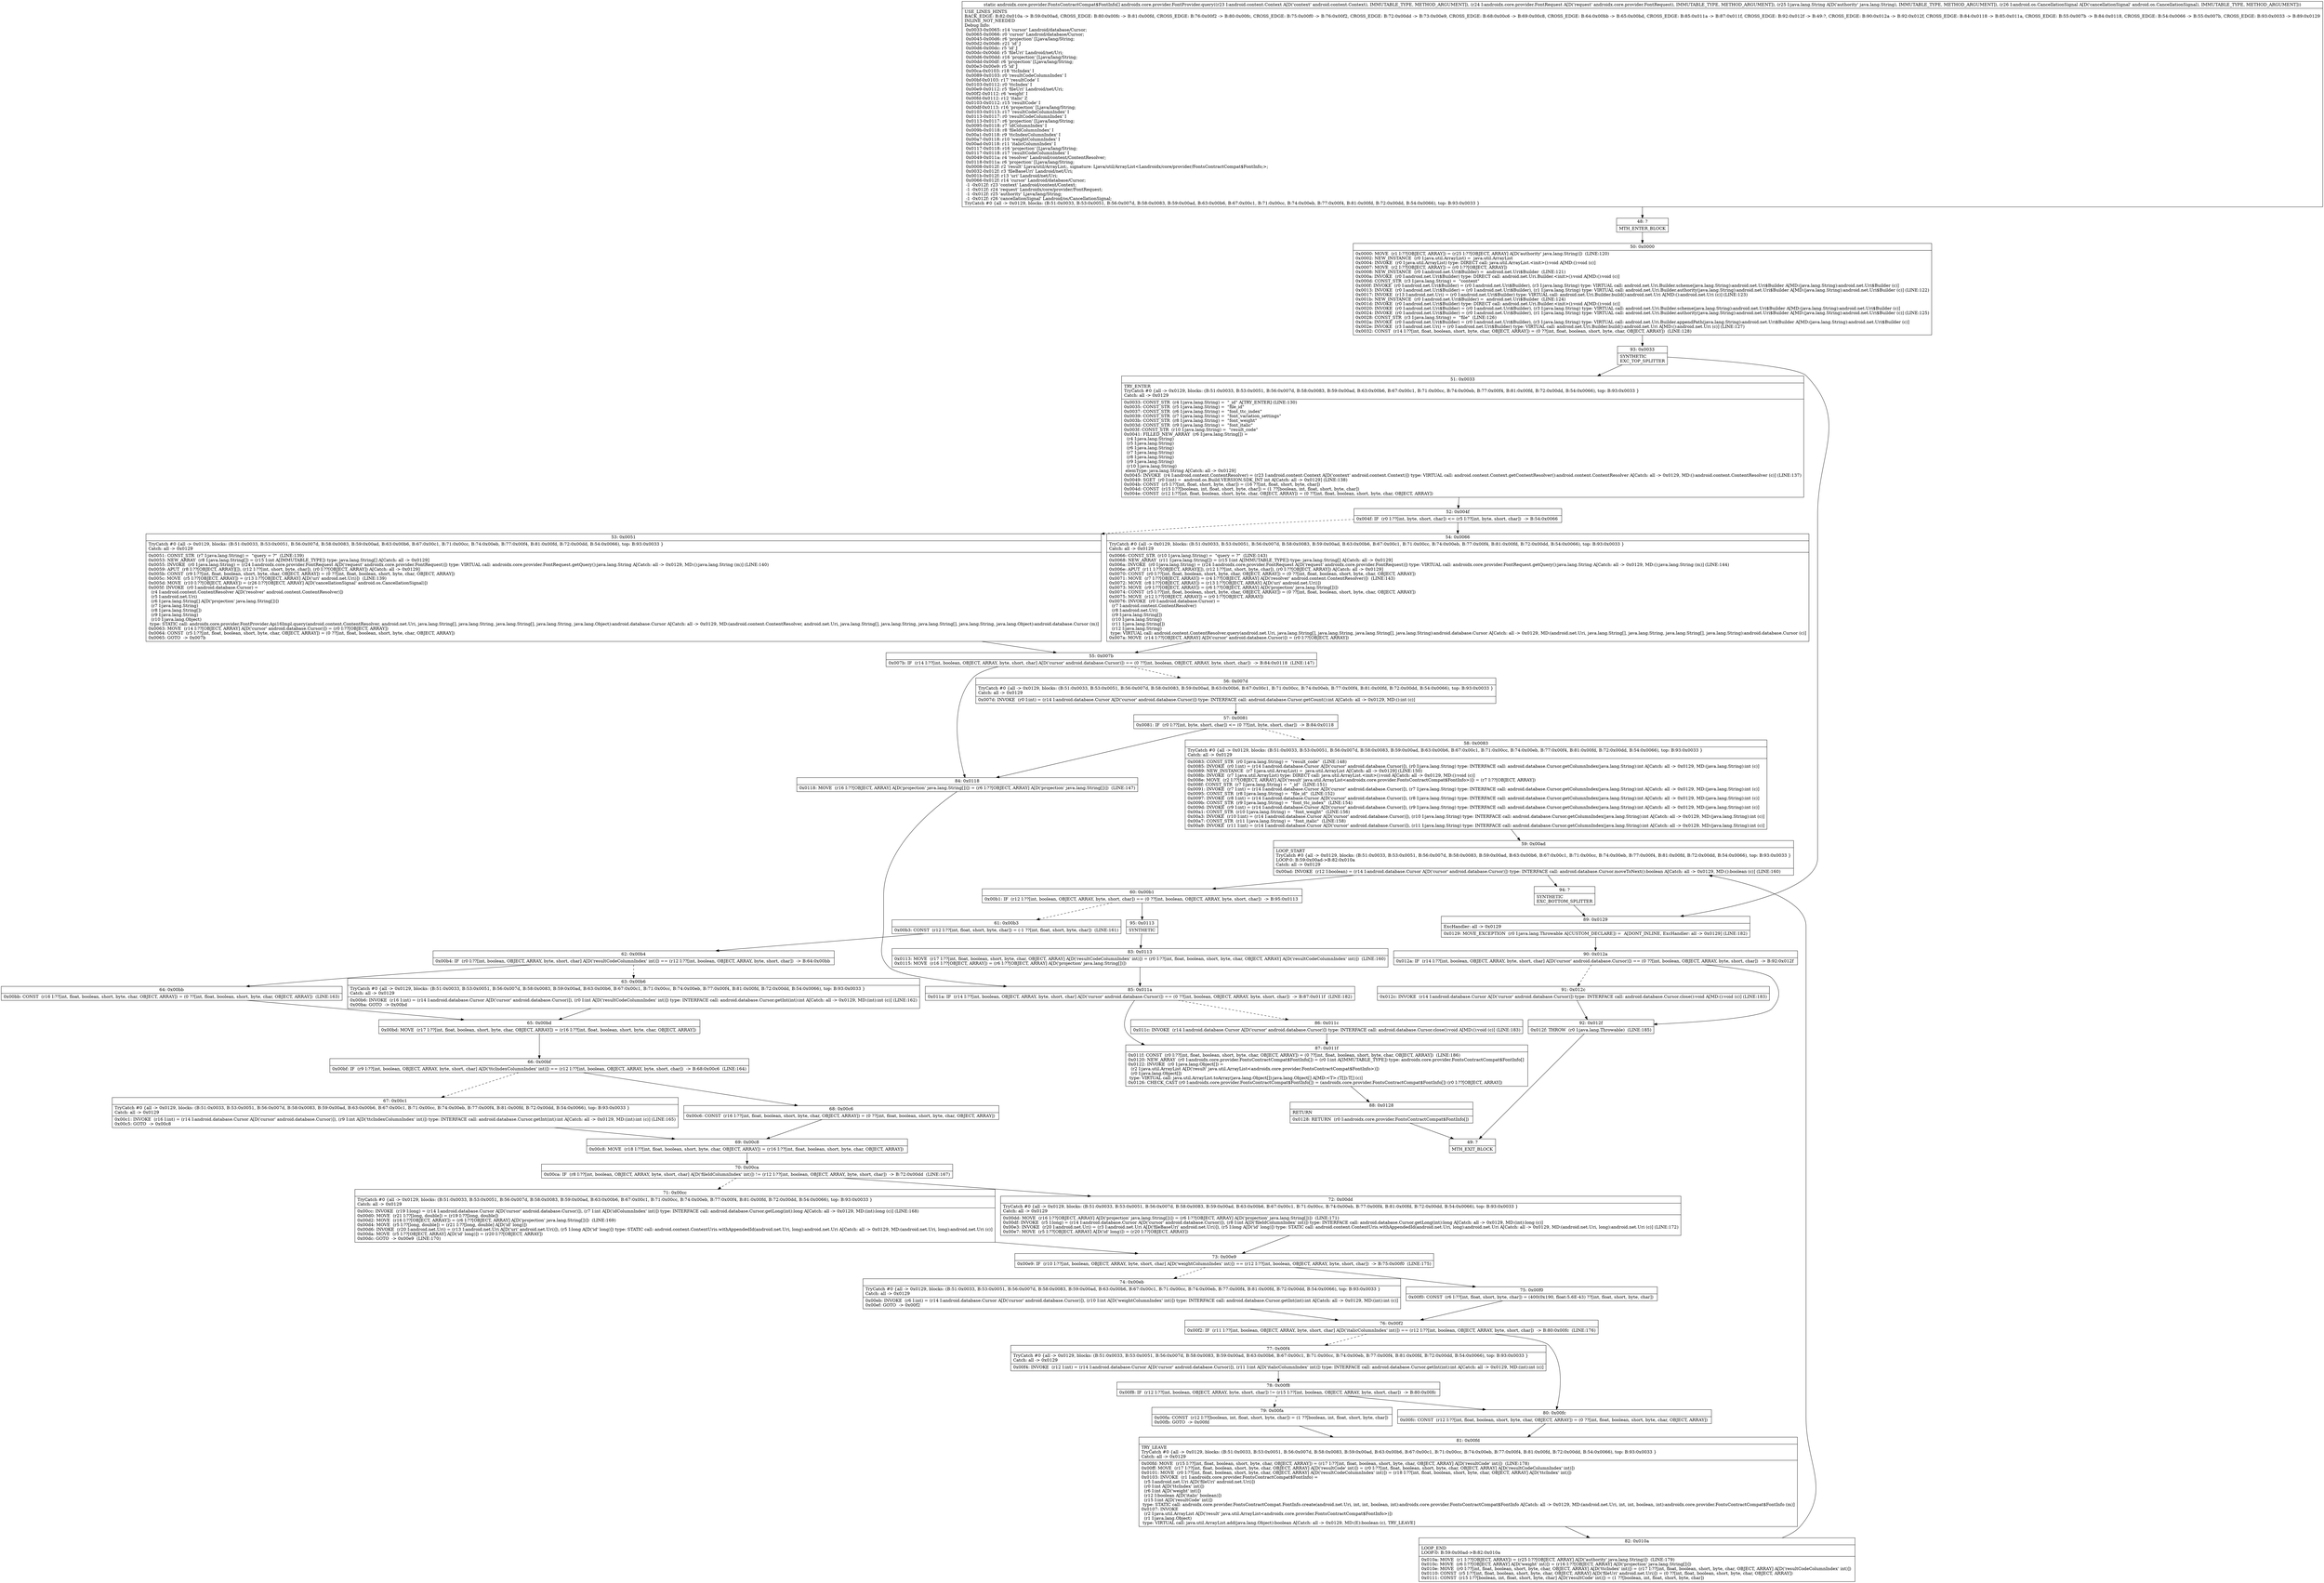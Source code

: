 digraph "CFG forandroidx.core.provider.FontProvider.query(Landroid\/content\/Context;Landroidx\/core\/provider\/FontRequest;Ljava\/lang\/String;Landroid\/os\/CancellationSignal;)[Landroidx\/core\/provider\/FontsContractCompat$FontInfo;" {
Node_48 [shape=record,label="{48\:\ ?|MTH_ENTER_BLOCK\l}"];
Node_50 [shape=record,label="{50\:\ 0x0000|0x0000: MOVE  (r1 I:??[OBJECT, ARRAY]) = (r25 I:??[OBJECT, ARRAY] A[D('authority' java.lang.String)])  (LINE:120)\l0x0002: NEW_INSTANCE  (r0 I:java.util.ArrayList) =  java.util.ArrayList \l0x0004: INVOKE  (r0 I:java.util.ArrayList) type: DIRECT call: java.util.ArrayList.\<init\>():void A[MD:():void (c)]\l0x0007: MOVE  (r2 I:??[OBJECT, ARRAY]) = (r0 I:??[OBJECT, ARRAY]) \l0x0008: NEW_INSTANCE  (r0 I:android.net.Uri$Builder) =  android.net.Uri$Builder  (LINE:121)\l0x000a: INVOKE  (r0 I:android.net.Uri$Builder) type: DIRECT call: android.net.Uri.Builder.\<init\>():void A[MD:():void (c)]\l0x000d: CONST_STR  (r3 I:java.lang.String) =  \"content\" \l0x000f: INVOKE  (r0 I:android.net.Uri$Builder) = (r0 I:android.net.Uri$Builder), (r3 I:java.lang.String) type: VIRTUAL call: android.net.Uri.Builder.scheme(java.lang.String):android.net.Uri$Builder A[MD:(java.lang.String):android.net.Uri$Builder (c)]\l0x0013: INVOKE  (r0 I:android.net.Uri$Builder) = (r0 I:android.net.Uri$Builder), (r1 I:java.lang.String) type: VIRTUAL call: android.net.Uri.Builder.authority(java.lang.String):android.net.Uri$Builder A[MD:(java.lang.String):android.net.Uri$Builder (c)] (LINE:122)\l0x0017: INVOKE  (r13 I:android.net.Uri) = (r0 I:android.net.Uri$Builder) type: VIRTUAL call: android.net.Uri.Builder.build():android.net.Uri A[MD:():android.net.Uri (c)] (LINE:123)\l0x001b: NEW_INSTANCE  (r0 I:android.net.Uri$Builder) =  android.net.Uri$Builder  (LINE:124)\l0x001d: INVOKE  (r0 I:android.net.Uri$Builder) type: DIRECT call: android.net.Uri.Builder.\<init\>():void A[MD:():void (c)]\l0x0020: INVOKE  (r0 I:android.net.Uri$Builder) = (r0 I:android.net.Uri$Builder), (r3 I:java.lang.String) type: VIRTUAL call: android.net.Uri.Builder.scheme(java.lang.String):android.net.Uri$Builder A[MD:(java.lang.String):android.net.Uri$Builder (c)]\l0x0024: INVOKE  (r0 I:android.net.Uri$Builder) = (r0 I:android.net.Uri$Builder), (r1 I:java.lang.String) type: VIRTUAL call: android.net.Uri.Builder.authority(java.lang.String):android.net.Uri$Builder A[MD:(java.lang.String):android.net.Uri$Builder (c)] (LINE:125)\l0x0028: CONST_STR  (r3 I:java.lang.String) =  \"file\"  (LINE:126)\l0x002a: INVOKE  (r0 I:android.net.Uri$Builder) = (r0 I:android.net.Uri$Builder), (r3 I:java.lang.String) type: VIRTUAL call: android.net.Uri.Builder.appendPath(java.lang.String):android.net.Uri$Builder A[MD:(java.lang.String):android.net.Uri$Builder (c)]\l0x002e: INVOKE  (r3 I:android.net.Uri) = (r0 I:android.net.Uri$Builder) type: VIRTUAL call: android.net.Uri.Builder.build():android.net.Uri A[MD:():android.net.Uri (c)] (LINE:127)\l0x0032: CONST  (r14 I:??[int, float, boolean, short, byte, char, OBJECT, ARRAY]) = (0 ??[int, float, boolean, short, byte, char, OBJECT, ARRAY])  (LINE:128)\l}"];
Node_93 [shape=record,label="{93\:\ 0x0033|SYNTHETIC\lEXC_TOP_SPLITTER\l}"];
Node_51 [shape=record,label="{51\:\ 0x0033|TRY_ENTER\lTryCatch #0 \{all \-\> 0x0129, blocks: (B:51:0x0033, B:53:0x0051, B:56:0x007d, B:58:0x0083, B:59:0x00ad, B:63:0x00b6, B:67:0x00c1, B:71:0x00cc, B:74:0x00eb, B:77:0x00f4, B:81:0x00fd, B:72:0x00dd, B:54:0x0066), top: B:93:0x0033 \}\lCatch: all \-\> 0x0129\l|0x0033: CONST_STR  (r4 I:java.lang.String) =  \"_id\" A[TRY_ENTER] (LINE:130)\l0x0035: CONST_STR  (r5 I:java.lang.String) =  \"file_id\" \l0x0037: CONST_STR  (r6 I:java.lang.String) =  \"font_ttc_index\" \l0x0039: CONST_STR  (r7 I:java.lang.String) =  \"font_variation_settings\" \l0x003b: CONST_STR  (r8 I:java.lang.String) =  \"font_weight\" \l0x003d: CONST_STR  (r9 I:java.lang.String) =  \"font_italic\" \l0x003f: CONST_STR  (r10 I:java.lang.String) =  \"result_code\" \l0x0041: FILLED_NEW_ARRAY  (r6 I:java.lang.String[]) = \l  (r4 I:java.lang.String)\l  (r5 I:java.lang.String)\l  (r6 I:java.lang.String)\l  (r7 I:java.lang.String)\l  (r8 I:java.lang.String)\l  (r9 I:java.lang.String)\l  (r10 I:java.lang.String)\l elemType: java.lang.String A[Catch: all \-\> 0x0129]\l0x0045: INVOKE  (r4 I:android.content.ContentResolver) = (r23 I:android.content.Context A[D('context' android.content.Context)]) type: VIRTUAL call: android.content.Context.getContentResolver():android.content.ContentResolver A[Catch: all \-\> 0x0129, MD:():android.content.ContentResolver (c)] (LINE:137)\l0x0049: SGET  (r0 I:int) =  android.os.Build.VERSION.SDK_INT int A[Catch: all \-\> 0x0129] (LINE:138)\l0x004b: CONST  (r5 I:??[int, float, short, byte, char]) = (16 ??[int, float, short, byte, char]) \l0x004d: CONST  (r15 I:??[boolean, int, float, short, byte, char]) = (1 ??[boolean, int, float, short, byte, char]) \l0x004e: CONST  (r12 I:??[int, float, boolean, short, byte, char, OBJECT, ARRAY]) = (0 ??[int, float, boolean, short, byte, char, OBJECT, ARRAY]) \l}"];
Node_52 [shape=record,label="{52\:\ 0x004f|0x004f: IF  (r0 I:??[int, byte, short, char]) \<= (r5 I:??[int, byte, short, char])  \-\> B:54:0x0066 \l}"];
Node_53 [shape=record,label="{53\:\ 0x0051|TryCatch #0 \{all \-\> 0x0129, blocks: (B:51:0x0033, B:53:0x0051, B:56:0x007d, B:58:0x0083, B:59:0x00ad, B:63:0x00b6, B:67:0x00c1, B:71:0x00cc, B:74:0x00eb, B:77:0x00f4, B:81:0x00fd, B:72:0x00dd, B:54:0x0066), top: B:93:0x0033 \}\lCatch: all \-\> 0x0129\l|0x0051: CONST_STR  (r7 I:java.lang.String) =  \"query = ?\"  (LINE:139)\l0x0053: NEW_ARRAY  (r8 I:java.lang.String[]) = (r15 I:int A[IMMUTABLE_TYPE]) type: java.lang.String[] A[Catch: all \-\> 0x0129]\l0x0055: INVOKE  (r0 I:java.lang.String) = (r24 I:androidx.core.provider.FontRequest A[D('request' androidx.core.provider.FontRequest)]) type: VIRTUAL call: androidx.core.provider.FontRequest.getQuery():java.lang.String A[Catch: all \-\> 0x0129, MD:():java.lang.String (m)] (LINE:140)\l0x0059: APUT  (r8 I:??[OBJECT, ARRAY][]), (r12 I:??[int, short, byte, char]), (r0 I:??[OBJECT, ARRAY]) A[Catch: all \-\> 0x0129]\l0x005b: CONST  (r9 I:??[int, float, boolean, short, byte, char, OBJECT, ARRAY]) = (0 ??[int, float, boolean, short, byte, char, OBJECT, ARRAY]) \l0x005c: MOVE  (r5 I:??[OBJECT, ARRAY]) = (r13 I:??[OBJECT, ARRAY] A[D('uri' android.net.Uri)])  (LINE:139)\l0x005d: MOVE  (r10 I:??[OBJECT, ARRAY]) = (r26 I:??[OBJECT, ARRAY] A[D('cancellationSignal' android.os.CancellationSignal)]) \l0x005f: INVOKE  (r0 I:android.database.Cursor) = \l  (r4 I:android.content.ContentResolver A[D('resolver' android.content.ContentResolver)])\l  (r5 I:android.net.Uri)\l  (r6 I:java.lang.String[] A[D('projection' java.lang.String[])])\l  (r7 I:java.lang.String)\l  (r8 I:java.lang.String[])\l  (r9 I:java.lang.String)\l  (r10 I:java.lang.Object)\l type: STATIC call: androidx.core.provider.FontProvider.Api16Impl.query(android.content.ContentResolver, android.net.Uri, java.lang.String[], java.lang.String, java.lang.String[], java.lang.String, java.lang.Object):android.database.Cursor A[Catch: all \-\> 0x0129, MD:(android.content.ContentResolver, android.net.Uri, java.lang.String[], java.lang.String, java.lang.String[], java.lang.String, java.lang.Object):android.database.Cursor (m)]\l0x0063: MOVE  (r14 I:??[OBJECT, ARRAY] A[D('cursor' android.database.Cursor)]) = (r0 I:??[OBJECT, ARRAY]) \l0x0064: CONST  (r5 I:??[int, float, boolean, short, byte, char, OBJECT, ARRAY]) = (0 ??[int, float, boolean, short, byte, char, OBJECT, ARRAY]) \l0x0065: GOTO  \-\> 0x007b \l}"];
Node_55 [shape=record,label="{55\:\ 0x007b|0x007b: IF  (r14 I:??[int, boolean, OBJECT, ARRAY, byte, short, char] A[D('cursor' android.database.Cursor)]) == (0 ??[int, boolean, OBJECT, ARRAY, byte, short, char])  \-\> B:84:0x0118  (LINE:147)\l}"];
Node_56 [shape=record,label="{56\:\ 0x007d|TryCatch #0 \{all \-\> 0x0129, blocks: (B:51:0x0033, B:53:0x0051, B:56:0x007d, B:58:0x0083, B:59:0x00ad, B:63:0x00b6, B:67:0x00c1, B:71:0x00cc, B:74:0x00eb, B:77:0x00f4, B:81:0x00fd, B:72:0x00dd, B:54:0x0066), top: B:93:0x0033 \}\lCatch: all \-\> 0x0129\l|0x007d: INVOKE  (r0 I:int) = (r14 I:android.database.Cursor A[D('cursor' android.database.Cursor)]) type: INTERFACE call: android.database.Cursor.getCount():int A[Catch: all \-\> 0x0129, MD:():int (c)]\l}"];
Node_57 [shape=record,label="{57\:\ 0x0081|0x0081: IF  (r0 I:??[int, byte, short, char]) \<= (0 ??[int, byte, short, char])  \-\> B:84:0x0118 \l}"];
Node_58 [shape=record,label="{58\:\ 0x0083|TryCatch #0 \{all \-\> 0x0129, blocks: (B:51:0x0033, B:53:0x0051, B:56:0x007d, B:58:0x0083, B:59:0x00ad, B:63:0x00b6, B:67:0x00c1, B:71:0x00cc, B:74:0x00eb, B:77:0x00f4, B:81:0x00fd, B:72:0x00dd, B:54:0x0066), top: B:93:0x0033 \}\lCatch: all \-\> 0x0129\l|0x0083: CONST_STR  (r0 I:java.lang.String) =  \"result_code\"  (LINE:148)\l0x0085: INVOKE  (r0 I:int) = (r14 I:android.database.Cursor A[D('cursor' android.database.Cursor)]), (r0 I:java.lang.String) type: INTERFACE call: android.database.Cursor.getColumnIndex(java.lang.String):int A[Catch: all \-\> 0x0129, MD:(java.lang.String):int (c)]\l0x0089: NEW_INSTANCE  (r7 I:java.util.ArrayList) =  java.util.ArrayList A[Catch: all \-\> 0x0129] (LINE:150)\l0x008b: INVOKE  (r7 I:java.util.ArrayList) type: DIRECT call: java.util.ArrayList.\<init\>():void A[Catch: all \-\> 0x0129, MD:():void (c)]\l0x008e: MOVE  (r2 I:??[OBJECT, ARRAY] A[D('result' java.util.ArrayList\<androidx.core.provider.FontsContractCompat$FontInfo\>)]) = (r7 I:??[OBJECT, ARRAY]) \l0x008f: CONST_STR  (r7 I:java.lang.String) =  \"_id\"  (LINE:151)\l0x0091: INVOKE  (r7 I:int) = (r14 I:android.database.Cursor A[D('cursor' android.database.Cursor)]), (r7 I:java.lang.String) type: INTERFACE call: android.database.Cursor.getColumnIndex(java.lang.String):int A[Catch: all \-\> 0x0129, MD:(java.lang.String):int (c)]\l0x0095: CONST_STR  (r8 I:java.lang.String) =  \"file_id\"  (LINE:152)\l0x0097: INVOKE  (r8 I:int) = (r14 I:android.database.Cursor A[D('cursor' android.database.Cursor)]), (r8 I:java.lang.String) type: INTERFACE call: android.database.Cursor.getColumnIndex(java.lang.String):int A[Catch: all \-\> 0x0129, MD:(java.lang.String):int (c)]\l0x009b: CONST_STR  (r9 I:java.lang.String) =  \"font_ttc_index\"  (LINE:154)\l0x009d: INVOKE  (r9 I:int) = (r14 I:android.database.Cursor A[D('cursor' android.database.Cursor)]), (r9 I:java.lang.String) type: INTERFACE call: android.database.Cursor.getColumnIndex(java.lang.String):int A[Catch: all \-\> 0x0129, MD:(java.lang.String):int (c)]\l0x00a1: CONST_STR  (r10 I:java.lang.String) =  \"font_weight\"  (LINE:156)\l0x00a3: INVOKE  (r10 I:int) = (r14 I:android.database.Cursor A[D('cursor' android.database.Cursor)]), (r10 I:java.lang.String) type: INTERFACE call: android.database.Cursor.getColumnIndex(java.lang.String):int A[Catch: all \-\> 0x0129, MD:(java.lang.String):int (c)]\l0x00a7: CONST_STR  (r11 I:java.lang.String) =  \"font_italic\"  (LINE:158)\l0x00a9: INVOKE  (r11 I:int) = (r14 I:android.database.Cursor A[D('cursor' android.database.Cursor)]), (r11 I:java.lang.String) type: INTERFACE call: android.database.Cursor.getColumnIndex(java.lang.String):int A[Catch: all \-\> 0x0129, MD:(java.lang.String):int (c)]\l}"];
Node_59 [shape=record,label="{59\:\ 0x00ad|LOOP_START\lTryCatch #0 \{all \-\> 0x0129, blocks: (B:51:0x0033, B:53:0x0051, B:56:0x007d, B:58:0x0083, B:59:0x00ad, B:63:0x00b6, B:67:0x00c1, B:71:0x00cc, B:74:0x00eb, B:77:0x00f4, B:81:0x00fd, B:72:0x00dd, B:54:0x0066), top: B:93:0x0033 \}\lLOOP:0: B:59:0x00ad\-\>B:82:0x010a\lCatch: all \-\> 0x0129\l|0x00ad: INVOKE  (r12 I:boolean) = (r14 I:android.database.Cursor A[D('cursor' android.database.Cursor)]) type: INTERFACE call: android.database.Cursor.moveToNext():boolean A[Catch: all \-\> 0x0129, MD:():boolean (c)] (LINE:160)\l}"];
Node_60 [shape=record,label="{60\:\ 0x00b1|0x00b1: IF  (r12 I:??[int, boolean, OBJECT, ARRAY, byte, short, char]) == (0 ??[int, boolean, OBJECT, ARRAY, byte, short, char])  \-\> B:95:0x0113 \l}"];
Node_61 [shape=record,label="{61\:\ 0x00b3|0x00b3: CONST  (r12 I:??[int, float, short, byte, char]) = (\-1 ??[int, float, short, byte, char])  (LINE:161)\l}"];
Node_62 [shape=record,label="{62\:\ 0x00b4|0x00b4: IF  (r0 I:??[int, boolean, OBJECT, ARRAY, byte, short, char] A[D('resultCodeColumnIndex' int)]) == (r12 I:??[int, boolean, OBJECT, ARRAY, byte, short, char])  \-\> B:64:0x00bb \l}"];
Node_63 [shape=record,label="{63\:\ 0x00b6|TryCatch #0 \{all \-\> 0x0129, blocks: (B:51:0x0033, B:53:0x0051, B:56:0x007d, B:58:0x0083, B:59:0x00ad, B:63:0x00b6, B:67:0x00c1, B:71:0x00cc, B:74:0x00eb, B:77:0x00f4, B:81:0x00fd, B:72:0x00dd, B:54:0x0066), top: B:93:0x0033 \}\lCatch: all \-\> 0x0129\l|0x00b6: INVOKE  (r16 I:int) = (r14 I:android.database.Cursor A[D('cursor' android.database.Cursor)]), (r0 I:int A[D('resultCodeColumnIndex' int)]) type: INTERFACE call: android.database.Cursor.getInt(int):int A[Catch: all \-\> 0x0129, MD:(int):int (c)] (LINE:162)\l0x00ba: GOTO  \-\> 0x00bd \l}"];
Node_65 [shape=record,label="{65\:\ 0x00bd|0x00bd: MOVE  (r17 I:??[int, float, boolean, short, byte, char, OBJECT, ARRAY]) = (r16 I:??[int, float, boolean, short, byte, char, OBJECT, ARRAY]) \l}"];
Node_66 [shape=record,label="{66\:\ 0x00bf|0x00bf: IF  (r9 I:??[int, boolean, OBJECT, ARRAY, byte, short, char] A[D('ttcIndexColumnIndex' int)]) == (r12 I:??[int, boolean, OBJECT, ARRAY, byte, short, char])  \-\> B:68:0x00c6  (LINE:164)\l}"];
Node_67 [shape=record,label="{67\:\ 0x00c1|TryCatch #0 \{all \-\> 0x0129, blocks: (B:51:0x0033, B:53:0x0051, B:56:0x007d, B:58:0x0083, B:59:0x00ad, B:63:0x00b6, B:67:0x00c1, B:71:0x00cc, B:74:0x00eb, B:77:0x00f4, B:81:0x00fd, B:72:0x00dd, B:54:0x0066), top: B:93:0x0033 \}\lCatch: all \-\> 0x0129\l|0x00c1: INVOKE  (r16 I:int) = (r14 I:android.database.Cursor A[D('cursor' android.database.Cursor)]), (r9 I:int A[D('ttcIndexColumnIndex' int)]) type: INTERFACE call: android.database.Cursor.getInt(int):int A[Catch: all \-\> 0x0129, MD:(int):int (c)] (LINE:165)\l0x00c5: GOTO  \-\> 0x00c8 \l}"];
Node_69 [shape=record,label="{69\:\ 0x00c8|0x00c8: MOVE  (r18 I:??[int, float, boolean, short, byte, char, OBJECT, ARRAY]) = (r16 I:??[int, float, boolean, short, byte, char, OBJECT, ARRAY]) \l}"];
Node_70 [shape=record,label="{70\:\ 0x00ca|0x00ca: IF  (r8 I:??[int, boolean, OBJECT, ARRAY, byte, short, char] A[D('fileIdColumnIndex' int)]) != (r12 I:??[int, boolean, OBJECT, ARRAY, byte, short, char])  \-\> B:72:0x00dd  (LINE:167)\l}"];
Node_71 [shape=record,label="{71\:\ 0x00cc|TryCatch #0 \{all \-\> 0x0129, blocks: (B:51:0x0033, B:53:0x0051, B:56:0x007d, B:58:0x0083, B:59:0x00ad, B:63:0x00b6, B:67:0x00c1, B:71:0x00cc, B:74:0x00eb, B:77:0x00f4, B:81:0x00fd, B:72:0x00dd, B:54:0x0066), top: B:93:0x0033 \}\lCatch: all \-\> 0x0129\l|0x00cc: INVOKE  (r19 I:long) = (r14 I:android.database.Cursor A[D('cursor' android.database.Cursor)]), (r7 I:int A[D('idColumnIndex' int)]) type: INTERFACE call: android.database.Cursor.getLong(int):long A[Catch: all \-\> 0x0129, MD:(int):long (c)] (LINE:168)\l0x00d0: MOVE  (r21 I:??[long, double]) = (r19 I:??[long, double]) \l0x00d2: MOVE  (r16 I:??[OBJECT, ARRAY]) = (r6 I:??[OBJECT, ARRAY] A[D('projection' java.lang.String[])])  (LINE:169)\l0x00d4: MOVE  (r5 I:??[long, double]) = (r21 I:??[long, double] A[D('id' long)]) \l0x00d6: INVOKE  (r20 I:android.net.Uri) = (r13 I:android.net.Uri A[D('uri' android.net.Uri)]), (r5 I:long A[D('id' long)]) type: STATIC call: android.content.ContentUris.withAppendedId(android.net.Uri, long):android.net.Uri A[Catch: all \-\> 0x0129, MD:(android.net.Uri, long):android.net.Uri (c)]\l0x00da: MOVE  (r5 I:??[OBJECT, ARRAY] A[D('id' long)]) = (r20 I:??[OBJECT, ARRAY]) \l0x00dc: GOTO  \-\> 0x00e9  (LINE:170)\l}"];
Node_73 [shape=record,label="{73\:\ 0x00e9|0x00e9: IF  (r10 I:??[int, boolean, OBJECT, ARRAY, byte, short, char] A[D('weightColumnIndex' int)]) == (r12 I:??[int, boolean, OBJECT, ARRAY, byte, short, char])  \-\> B:75:0x00f0  (LINE:175)\l}"];
Node_74 [shape=record,label="{74\:\ 0x00eb|TryCatch #0 \{all \-\> 0x0129, blocks: (B:51:0x0033, B:53:0x0051, B:56:0x007d, B:58:0x0083, B:59:0x00ad, B:63:0x00b6, B:67:0x00c1, B:71:0x00cc, B:74:0x00eb, B:77:0x00f4, B:81:0x00fd, B:72:0x00dd, B:54:0x0066), top: B:93:0x0033 \}\lCatch: all \-\> 0x0129\l|0x00eb: INVOKE  (r6 I:int) = (r14 I:android.database.Cursor A[D('cursor' android.database.Cursor)]), (r10 I:int A[D('weightColumnIndex' int)]) type: INTERFACE call: android.database.Cursor.getInt(int):int A[Catch: all \-\> 0x0129, MD:(int):int (c)]\l0x00ef: GOTO  \-\> 0x00f2 \l}"];
Node_76 [shape=record,label="{76\:\ 0x00f2|0x00f2: IF  (r11 I:??[int, boolean, OBJECT, ARRAY, byte, short, char] A[D('italicColumnIndex' int)]) == (r12 I:??[int, boolean, OBJECT, ARRAY, byte, short, char])  \-\> B:80:0x00fc  (LINE:176)\l}"];
Node_77 [shape=record,label="{77\:\ 0x00f4|TryCatch #0 \{all \-\> 0x0129, blocks: (B:51:0x0033, B:53:0x0051, B:56:0x007d, B:58:0x0083, B:59:0x00ad, B:63:0x00b6, B:67:0x00c1, B:71:0x00cc, B:74:0x00eb, B:77:0x00f4, B:81:0x00fd, B:72:0x00dd, B:54:0x0066), top: B:93:0x0033 \}\lCatch: all \-\> 0x0129\l|0x00f4: INVOKE  (r12 I:int) = (r14 I:android.database.Cursor A[D('cursor' android.database.Cursor)]), (r11 I:int A[D('italicColumnIndex' int)]) type: INTERFACE call: android.database.Cursor.getInt(int):int A[Catch: all \-\> 0x0129, MD:(int):int (c)]\l}"];
Node_78 [shape=record,label="{78\:\ 0x00f8|0x00f8: IF  (r12 I:??[int, boolean, OBJECT, ARRAY, byte, short, char]) != (r15 I:??[int, boolean, OBJECT, ARRAY, byte, short, char])  \-\> B:80:0x00fc \l}"];
Node_79 [shape=record,label="{79\:\ 0x00fa|0x00fa: CONST  (r12 I:??[boolean, int, float, short, byte, char]) = (1 ??[boolean, int, float, short, byte, char]) \l0x00fb: GOTO  \-\> 0x00fd \l}"];
Node_81 [shape=record,label="{81\:\ 0x00fd|TRY_LEAVE\lTryCatch #0 \{all \-\> 0x0129, blocks: (B:51:0x0033, B:53:0x0051, B:56:0x007d, B:58:0x0083, B:59:0x00ad, B:63:0x00b6, B:67:0x00c1, B:71:0x00cc, B:74:0x00eb, B:77:0x00f4, B:81:0x00fd, B:72:0x00dd, B:54:0x0066), top: B:93:0x0033 \}\lCatch: all \-\> 0x0129\l|0x00fd: MOVE  (r15 I:??[int, float, boolean, short, byte, char, OBJECT, ARRAY]) = (r17 I:??[int, float, boolean, short, byte, char, OBJECT, ARRAY] A[D('resultCode' int)])  (LINE:178)\l0x00ff: MOVE  (r17 I:??[int, float, boolean, short, byte, char, OBJECT, ARRAY] A[D('resultCode' int)]) = (r0 I:??[int, float, boolean, short, byte, char, OBJECT, ARRAY] A[D('resultCodeColumnIndex' int)]) \l0x0101: MOVE  (r0 I:??[int, float, boolean, short, byte, char, OBJECT, ARRAY] A[D('resultCodeColumnIndex' int)]) = (r18 I:??[int, float, boolean, short, byte, char, OBJECT, ARRAY] A[D('ttcIndex' int)]) \l0x0103: INVOKE  (r1 I:androidx.core.provider.FontsContractCompat$FontInfo) = \l  (r5 I:android.net.Uri A[D('fileUri' android.net.Uri)])\l  (r0 I:int A[D('ttcIndex' int)])\l  (r6 I:int A[D('weight' int)])\l  (r12 I:boolean A[D('italic' boolean)])\l  (r15 I:int A[D('resultCode' int)])\l type: STATIC call: androidx.core.provider.FontsContractCompat.FontInfo.create(android.net.Uri, int, int, boolean, int):androidx.core.provider.FontsContractCompat$FontInfo A[Catch: all \-\> 0x0129, MD:(android.net.Uri, int, int, boolean, int):androidx.core.provider.FontsContractCompat$FontInfo (m)]\l0x0107: INVOKE  \l  (r2 I:java.util.ArrayList A[D('result' java.util.ArrayList\<androidx.core.provider.FontsContractCompat$FontInfo\>)])\l  (r1 I:java.lang.Object)\l type: VIRTUAL call: java.util.ArrayList.add(java.lang.Object):boolean A[Catch: all \-\> 0x0129, MD:(E):boolean (c), TRY_LEAVE]\l}"];
Node_82 [shape=record,label="{82\:\ 0x010a|LOOP_END\lLOOP:0: B:59:0x00ad\-\>B:82:0x010a\l|0x010a: MOVE  (r1 I:??[OBJECT, ARRAY]) = (r25 I:??[OBJECT, ARRAY] A[D('authority' java.lang.String)])  (LINE:179)\l0x010c: MOVE  (r6 I:??[OBJECT, ARRAY] A[D('weight' int)]) = (r16 I:??[OBJECT, ARRAY] A[D('projection' java.lang.String[])]) \l0x010e: MOVE  (r0 I:??[int, float, boolean, short, byte, char, OBJECT, ARRAY] A[D('ttcIndex' int)]) = (r17 I:??[int, float, boolean, short, byte, char, OBJECT, ARRAY] A[D('resultCodeColumnIndex' int)]) \l0x0110: CONST  (r5 I:??[int, float, boolean, short, byte, char, OBJECT, ARRAY] A[D('fileUri' android.net.Uri)]) = (0 ??[int, float, boolean, short, byte, char, OBJECT, ARRAY]) \l0x0111: CONST  (r15 I:??[boolean, int, float, short, byte, char] A[D('resultCode' int)]) = (1 ??[boolean, int, float, short, byte, char]) \l}"];
Node_80 [shape=record,label="{80\:\ 0x00fc|0x00fc: CONST  (r12 I:??[int, float, boolean, short, byte, char, OBJECT, ARRAY]) = (0 ??[int, float, boolean, short, byte, char, OBJECT, ARRAY]) \l}"];
Node_75 [shape=record,label="{75\:\ 0x00f0|0x00f0: CONST  (r6 I:??[int, float, short, byte, char]) = (400(0x190, float:5.6E\-43) ??[int, float, short, byte, char]) \l}"];
Node_72 [shape=record,label="{72\:\ 0x00dd|TryCatch #0 \{all \-\> 0x0129, blocks: (B:51:0x0033, B:53:0x0051, B:56:0x007d, B:58:0x0083, B:59:0x00ad, B:63:0x00b6, B:67:0x00c1, B:71:0x00cc, B:74:0x00eb, B:77:0x00f4, B:81:0x00fd, B:72:0x00dd, B:54:0x0066), top: B:93:0x0033 \}\lCatch: all \-\> 0x0129\l|0x00dd: MOVE  (r16 I:??[OBJECT, ARRAY] A[D('projection' java.lang.String[])]) = (r6 I:??[OBJECT, ARRAY] A[D('projection' java.lang.String[])])  (LINE:171)\l0x00df: INVOKE  (r5 I:long) = (r14 I:android.database.Cursor A[D('cursor' android.database.Cursor)]), (r8 I:int A[D('fileIdColumnIndex' int)]) type: INTERFACE call: android.database.Cursor.getLong(int):long A[Catch: all \-\> 0x0129, MD:(int):long (c)]\l0x00e3: INVOKE  (r20 I:android.net.Uri) = (r3 I:android.net.Uri A[D('fileBaseUri' android.net.Uri)]), (r5 I:long A[D('id' long)]) type: STATIC call: android.content.ContentUris.withAppendedId(android.net.Uri, long):android.net.Uri A[Catch: all \-\> 0x0129, MD:(android.net.Uri, long):android.net.Uri (c)] (LINE:172)\l0x00e7: MOVE  (r5 I:??[OBJECT, ARRAY] A[D('id' long)]) = (r20 I:??[OBJECT, ARRAY]) \l}"];
Node_68 [shape=record,label="{68\:\ 0x00c6|0x00c6: CONST  (r16 I:??[int, float, boolean, short, byte, char, OBJECT, ARRAY]) = (0 ??[int, float, boolean, short, byte, char, OBJECT, ARRAY]) \l}"];
Node_64 [shape=record,label="{64\:\ 0x00bb|0x00bb: CONST  (r16 I:??[int, float, boolean, short, byte, char, OBJECT, ARRAY]) = (0 ??[int, float, boolean, short, byte, char, OBJECT, ARRAY])  (LINE:163)\l}"];
Node_95 [shape=record,label="{95\:\ 0x0113|SYNTHETIC\l}"];
Node_83 [shape=record,label="{83\:\ 0x0113|0x0113: MOVE  (r17 I:??[int, float, boolean, short, byte, char, OBJECT, ARRAY] A[D('resultCodeColumnIndex' int)]) = (r0 I:??[int, float, boolean, short, byte, char, OBJECT, ARRAY] A[D('resultCodeColumnIndex' int)])  (LINE:160)\l0x0115: MOVE  (r16 I:??[OBJECT, ARRAY]) = (r6 I:??[OBJECT, ARRAY] A[D('projection' java.lang.String[])]) \l}"];
Node_85 [shape=record,label="{85\:\ 0x011a|0x011a: IF  (r14 I:??[int, boolean, OBJECT, ARRAY, byte, short, char] A[D('cursor' android.database.Cursor)]) == (0 ??[int, boolean, OBJECT, ARRAY, byte, short, char])  \-\> B:87:0x011f  (LINE:182)\l}"];
Node_86 [shape=record,label="{86\:\ 0x011c|0x011c: INVOKE  (r14 I:android.database.Cursor A[D('cursor' android.database.Cursor)]) type: INTERFACE call: android.database.Cursor.close():void A[MD:():void (c)] (LINE:183)\l}"];
Node_87 [shape=record,label="{87\:\ 0x011f|0x011f: CONST  (r0 I:??[int, float, boolean, short, byte, char, OBJECT, ARRAY]) = (0 ??[int, float, boolean, short, byte, char, OBJECT, ARRAY])  (LINE:186)\l0x0120: NEW_ARRAY  (r0 I:androidx.core.provider.FontsContractCompat$FontInfo[]) = (r0 I:int A[IMMUTABLE_TYPE]) type: androidx.core.provider.FontsContractCompat$FontInfo[] \l0x0122: INVOKE  (r0 I:java.lang.Object[]) = \l  (r2 I:java.util.ArrayList A[D('result' java.util.ArrayList\<androidx.core.provider.FontsContractCompat$FontInfo\>)])\l  (r0 I:java.lang.Object[])\l type: VIRTUAL call: java.util.ArrayList.toArray(java.lang.Object[]):java.lang.Object[] A[MD:\<T\>:(T[]):T[] (c)]\l0x0126: CHECK_CAST (r0 I:androidx.core.provider.FontsContractCompat$FontInfo[]) = (androidx.core.provider.FontsContractCompat$FontInfo[]) (r0 I:??[OBJECT, ARRAY]) \l}"];
Node_88 [shape=record,label="{88\:\ 0x0128|RETURN\l|0x0128: RETURN  (r0 I:androidx.core.provider.FontsContractCompat$FontInfo[]) \l}"];
Node_49 [shape=record,label="{49\:\ ?|MTH_EXIT_BLOCK\l}"];
Node_94 [shape=record,label="{94\:\ ?|SYNTHETIC\lEXC_BOTTOM_SPLITTER\l}"];
Node_84 [shape=record,label="{84\:\ 0x0118|0x0118: MOVE  (r16 I:??[OBJECT, ARRAY] A[D('projection' java.lang.String[])]) = (r6 I:??[OBJECT, ARRAY] A[D('projection' java.lang.String[])])  (LINE:147)\l}"];
Node_54 [shape=record,label="{54\:\ 0x0066|TryCatch #0 \{all \-\> 0x0129, blocks: (B:51:0x0033, B:53:0x0051, B:56:0x007d, B:58:0x0083, B:59:0x00ad, B:63:0x00b6, B:67:0x00c1, B:71:0x00cc, B:74:0x00eb, B:77:0x00f4, B:81:0x00fd, B:72:0x00dd, B:54:0x0066), top: B:93:0x0033 \}\lCatch: all \-\> 0x0129\l|0x0066: CONST_STR  (r10 I:java.lang.String) =  \"query = ?\"  (LINE:143)\l0x0068: NEW_ARRAY  (r11 I:java.lang.String[]) = (r15 I:int A[IMMUTABLE_TYPE]) type: java.lang.String[] A[Catch: all \-\> 0x0129]\l0x006a: INVOKE  (r0 I:java.lang.String) = (r24 I:androidx.core.provider.FontRequest A[D('request' androidx.core.provider.FontRequest)]) type: VIRTUAL call: androidx.core.provider.FontRequest.getQuery():java.lang.String A[Catch: all \-\> 0x0129, MD:():java.lang.String (m)] (LINE:144)\l0x006e: APUT  (r11 I:??[OBJECT, ARRAY][]), (r12 I:??[int, short, byte, char]), (r0 I:??[OBJECT, ARRAY]) A[Catch: all \-\> 0x0129]\l0x0070: CONST  (r0 I:??[int, float, boolean, short, byte, char, OBJECT, ARRAY]) = (0 ??[int, float, boolean, short, byte, char, OBJECT, ARRAY]) \l0x0071: MOVE  (r7 I:??[OBJECT, ARRAY]) = (r4 I:??[OBJECT, ARRAY] A[D('resolver' android.content.ContentResolver)])  (LINE:143)\l0x0072: MOVE  (r8 I:??[OBJECT, ARRAY]) = (r13 I:??[OBJECT, ARRAY] A[D('uri' android.net.Uri)]) \l0x0073: MOVE  (r9 I:??[OBJECT, ARRAY]) = (r6 I:??[OBJECT, ARRAY] A[D('projection' java.lang.String[])]) \l0x0074: CONST  (r5 I:??[int, float, boolean, short, byte, char, OBJECT, ARRAY]) = (0 ??[int, float, boolean, short, byte, char, OBJECT, ARRAY]) \l0x0075: MOVE  (r12 I:??[OBJECT, ARRAY]) = (r0 I:??[OBJECT, ARRAY]) \l0x0076: INVOKE  (r0 I:android.database.Cursor) = \l  (r7 I:android.content.ContentResolver)\l  (r8 I:android.net.Uri)\l  (r9 I:java.lang.String[])\l  (r10 I:java.lang.String)\l  (r11 I:java.lang.String[])\l  (r12 I:java.lang.String)\l type: VIRTUAL call: android.content.ContentResolver.query(android.net.Uri, java.lang.String[], java.lang.String, java.lang.String[], java.lang.String):android.database.Cursor A[Catch: all \-\> 0x0129, MD:(android.net.Uri, java.lang.String[], java.lang.String, java.lang.String[], java.lang.String):android.database.Cursor (c)]\l0x007a: MOVE  (r14 I:??[OBJECT, ARRAY] A[D('cursor' android.database.Cursor)]) = (r0 I:??[OBJECT, ARRAY]) \l}"];
Node_89 [shape=record,label="{89\:\ 0x0129|ExcHandler: all \-\> 0x0129\l|0x0129: MOVE_EXCEPTION  (r0 I:java.lang.Throwable A[CUSTOM_DECLARE]) =  A[DONT_INLINE, ExcHandler: all \-\> 0x0129] (LINE:182)\l}"];
Node_90 [shape=record,label="{90\:\ 0x012a|0x012a: IF  (r14 I:??[int, boolean, OBJECT, ARRAY, byte, short, char] A[D('cursor' android.database.Cursor)]) == (0 ??[int, boolean, OBJECT, ARRAY, byte, short, char])  \-\> B:92:0x012f \l}"];
Node_91 [shape=record,label="{91\:\ 0x012c|0x012c: INVOKE  (r14 I:android.database.Cursor A[D('cursor' android.database.Cursor)]) type: INTERFACE call: android.database.Cursor.close():void A[MD:():void (c)] (LINE:183)\l}"];
Node_92 [shape=record,label="{92\:\ 0x012f|0x012f: THROW  (r0 I:java.lang.Throwable)  (LINE:185)\l}"];
MethodNode[shape=record,label="{static androidx.core.provider.FontsContractCompat$FontInfo[] androidx.core.provider.FontProvider.query((r23 I:android.content.Context A[D('context' android.content.Context), IMMUTABLE_TYPE, METHOD_ARGUMENT]), (r24 I:androidx.core.provider.FontRequest A[D('request' androidx.core.provider.FontRequest), IMMUTABLE_TYPE, METHOD_ARGUMENT]), (r25 I:java.lang.String A[D('authority' java.lang.String), IMMUTABLE_TYPE, METHOD_ARGUMENT]), (r26 I:android.os.CancellationSignal A[D('cancellationSignal' android.os.CancellationSignal), IMMUTABLE_TYPE, METHOD_ARGUMENT]))  | USE_LINES_HINTS\lBACK_EDGE: B:82:0x010a \-\> B:59:0x00ad, CROSS_EDGE: B:80:0x00fc \-\> B:81:0x00fd, CROSS_EDGE: B:76:0x00f2 \-\> B:80:0x00fc, CROSS_EDGE: B:75:0x00f0 \-\> B:76:0x00f2, CROSS_EDGE: B:72:0x00dd \-\> B:73:0x00e9, CROSS_EDGE: B:68:0x00c6 \-\> B:69:0x00c8, CROSS_EDGE: B:64:0x00bb \-\> B:65:0x00bd, CROSS_EDGE: B:85:0x011a \-\> B:87:0x011f, CROSS_EDGE: B:92:0x012f \-\> B:49:?, CROSS_EDGE: B:90:0x012a \-\> B:92:0x012f, CROSS_EDGE: B:84:0x0118 \-\> B:85:0x011a, CROSS_EDGE: B:55:0x007b \-\> B:84:0x0118, CROSS_EDGE: B:54:0x0066 \-\> B:55:0x007b, CROSS_EDGE: B:93:0x0033 \-\> B:89:0x0129\lINLINE_NOT_NEEDED\lDebug Info:\l  0x0033\-0x0065: r14 'cursor' Landroid\/database\/Cursor;\l  0x0065\-0x0066: r0 'cursor' Landroid\/database\/Cursor;\l  0x0045\-0x00d6: r6 'projection' [Ljava\/lang\/String;\l  0x00d2\-0x00d6: r21 'id' J\l  0x00d6\-0x00dc: r5 'id' J\l  0x00dc\-0x00dd: r5 'fileUri' Landroid\/net\/Uri;\l  0x00d6\-0x00dd: r16 'projection' [Ljava\/lang\/String;\l  0x00dd\-0x00df: r6 'projection' [Ljava\/lang\/String;\l  0x00e3\-0x00e9: r5 'id' J\l  0x00ca\-0x0103: r18 'ttcIndex' I\l  0x0089\-0x0103: r0 'resultCodeColumnIndex' I\l  0x00bf\-0x0103: r17 'resultCode' I\l  0x0103\-0x0112: r0 'ttcIndex' I\l  0x00e9\-0x0112: r5 'fileUri' Landroid\/net\/Uri;\l  0x00f2\-0x0112: r6 'weight' I\l  0x00fd\-0x0112: r12 'italic' Z\l  0x0103\-0x0112: r15 'resultCode' I\l  0x00df\-0x0113: r16 'projection' [Ljava\/lang\/String;\l  0x0103\-0x0113: r17 'resultCodeColumnIndex' I\l  0x0113\-0x0117: r0 'resultCodeColumnIndex' I\l  0x0113\-0x0117: r6 'projection' [Ljava\/lang\/String;\l  0x0095\-0x0118: r7 'idColumnIndex' I\l  0x009b\-0x0118: r8 'fileIdColumnIndex' I\l  0x00a1\-0x0118: r9 'ttcIndexColumnIndex' I\l  0x00a7\-0x0118: r10 'weightColumnIndex' I\l  0x00ad\-0x0118: r11 'italicColumnIndex' I\l  0x0117\-0x0118: r16 'projection' [Ljava\/lang\/String;\l  0x0117\-0x0118: r17 'resultCodeColumnIndex' I\l  0x0049\-0x011a: r4 'resolver' Landroid\/content\/ContentResolver;\l  0x0118\-0x011a: r6 'projection' [Ljava\/lang\/String;\l  0x0008\-0x012f: r2 'result' Ljava\/util\/ArrayList;, signature: Ljava\/util\/ArrayList\<Landroidx\/core\/provider\/FontsContractCompat$FontInfo;\>;\l  0x0032\-0x012f: r3 'fileBaseUri' Landroid\/net\/Uri;\l  0x001b\-0x012f: r13 'uri' Landroid\/net\/Uri;\l  0x0066\-0x012f: r14 'cursor' Landroid\/database\/Cursor;\l  \-1 \-0x012f: r23 'context' Landroid\/content\/Context;\l  \-1 \-0x012f: r24 'request' Landroidx\/core\/provider\/FontRequest;\l  \-1 \-0x012f: r25 'authority' Ljava\/lang\/String;\l  \-1 \-0x012f: r26 'cancellationSignal' Landroid\/os\/CancellationSignal;\lTryCatch #0 \{all \-\> 0x0129, blocks: (B:51:0x0033, B:53:0x0051, B:56:0x007d, B:58:0x0083, B:59:0x00ad, B:63:0x00b6, B:67:0x00c1, B:71:0x00cc, B:74:0x00eb, B:77:0x00f4, B:81:0x00fd, B:72:0x00dd, B:54:0x0066), top: B:93:0x0033 \}\l}"];
MethodNode -> Node_48;Node_48 -> Node_50;
Node_50 -> Node_93;
Node_93 -> Node_51;
Node_93 -> Node_89;
Node_51 -> Node_52;
Node_52 -> Node_53[style=dashed];
Node_52 -> Node_54;
Node_53 -> Node_55;
Node_55 -> Node_56[style=dashed];
Node_55 -> Node_84;
Node_56 -> Node_57;
Node_57 -> Node_58[style=dashed];
Node_57 -> Node_84;
Node_58 -> Node_59;
Node_59 -> Node_60;
Node_59 -> Node_94;
Node_60 -> Node_61[style=dashed];
Node_60 -> Node_95;
Node_61 -> Node_62;
Node_62 -> Node_63[style=dashed];
Node_62 -> Node_64;
Node_63 -> Node_65;
Node_65 -> Node_66;
Node_66 -> Node_67[style=dashed];
Node_66 -> Node_68;
Node_67 -> Node_69;
Node_69 -> Node_70;
Node_70 -> Node_71[style=dashed];
Node_70 -> Node_72;
Node_71 -> Node_73;
Node_73 -> Node_74[style=dashed];
Node_73 -> Node_75;
Node_74 -> Node_76;
Node_76 -> Node_77[style=dashed];
Node_76 -> Node_80;
Node_77 -> Node_78;
Node_78 -> Node_79[style=dashed];
Node_78 -> Node_80;
Node_79 -> Node_81;
Node_81 -> Node_82;
Node_82 -> Node_59;
Node_80 -> Node_81;
Node_75 -> Node_76;
Node_72 -> Node_73;
Node_68 -> Node_69;
Node_64 -> Node_65;
Node_95 -> Node_83;
Node_83 -> Node_85;
Node_85 -> Node_86[style=dashed];
Node_85 -> Node_87;
Node_86 -> Node_87;
Node_87 -> Node_88;
Node_88 -> Node_49;
Node_94 -> Node_89;
Node_84 -> Node_85;
Node_54 -> Node_55;
Node_89 -> Node_90;
Node_90 -> Node_91[style=dashed];
Node_90 -> Node_92;
Node_91 -> Node_92;
Node_92 -> Node_49;
}

